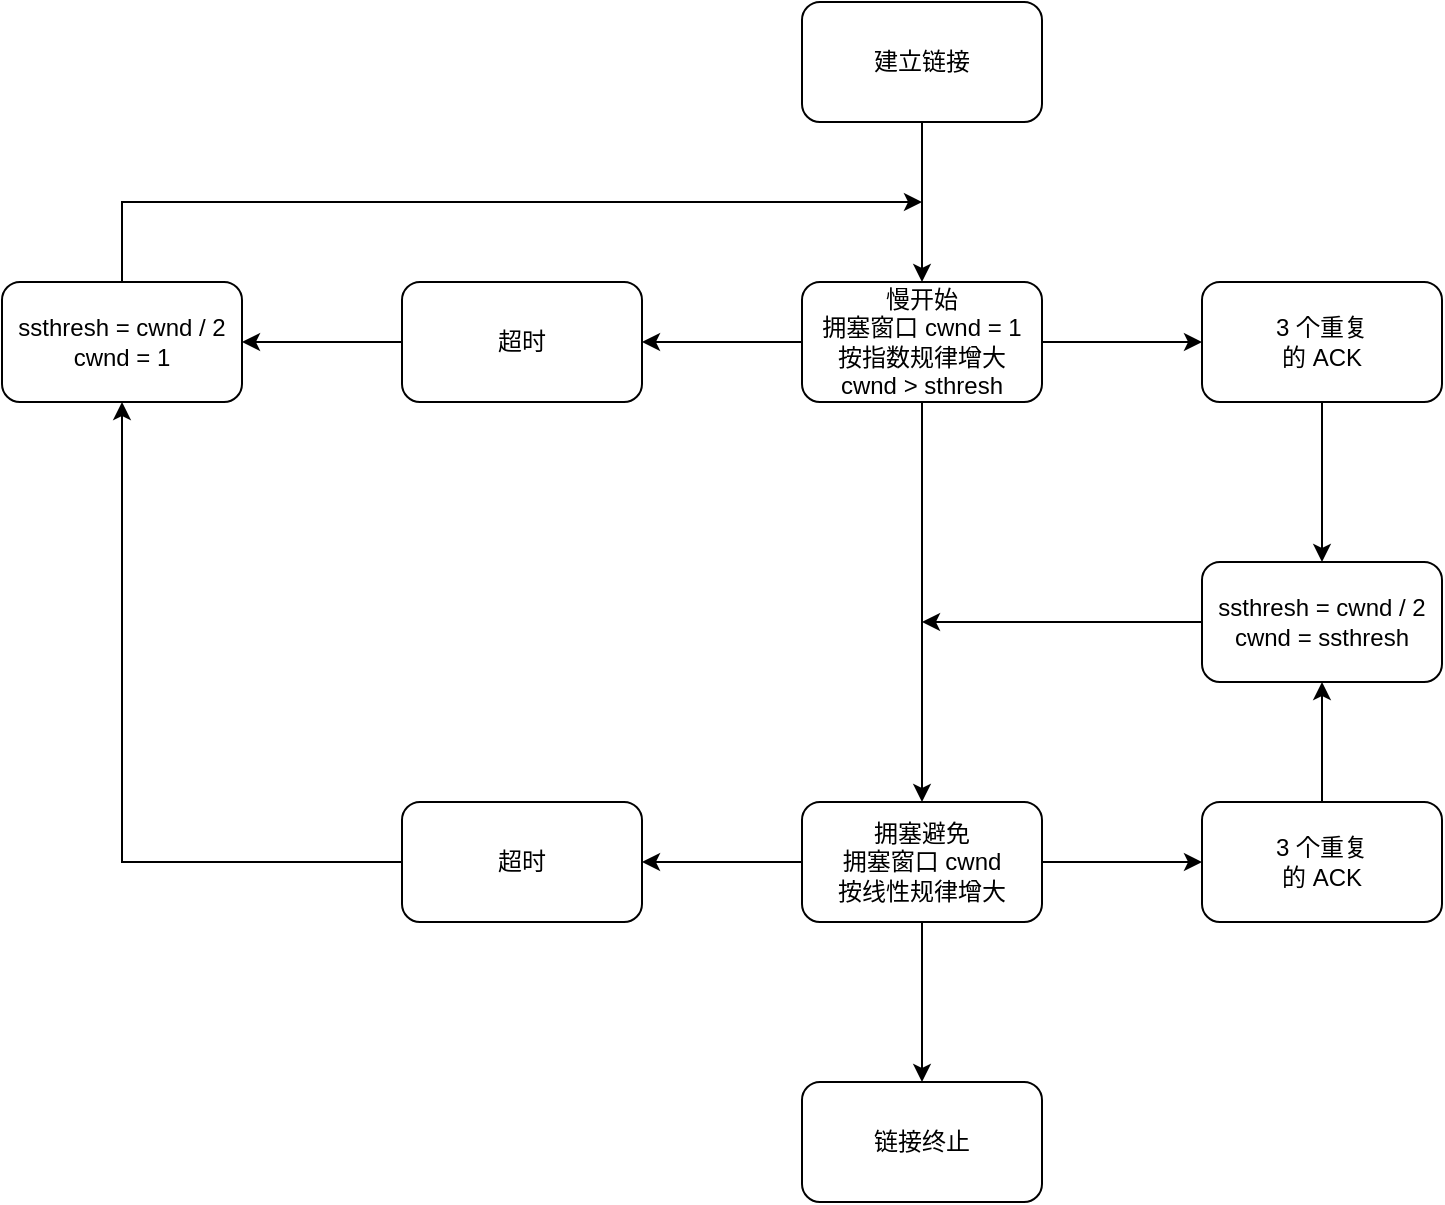 <mxfile version="14.6.13" type="device"><diagram id="LD63hLQuZ0bA04LfZtNi" name="第 1 页"><mxGraphModel dx="1088" dy="880" grid="1" gridSize="10" guides="1" tooltips="1" connect="1" arrows="1" fold="1" page="1" pageScale="1" pageWidth="827" pageHeight="1169" math="0" shadow="0"><root><mxCell id="0"/><mxCell id="1" parent="0"/><mxCell id="SzqZ0_TNW_3JASa7w78D-3" value="" style="edgeStyle=orthogonalEdgeStyle;rounded=0;orthogonalLoop=1;jettySize=auto;html=1;" edge="1" parent="1" source="SzqZ0_TNW_3JASa7w78D-1" target="SzqZ0_TNW_3JASa7w78D-2"><mxGeometry relative="1" as="geometry"/></mxCell><mxCell id="SzqZ0_TNW_3JASa7w78D-1" value="建立链接" style="rounded=1;whiteSpace=wrap;html=1;" vertex="1" parent="1"><mxGeometry x="420" y="250" width="120" height="60" as="geometry"/></mxCell><mxCell id="SzqZ0_TNW_3JASa7w78D-5" value="" style="edgeStyle=orthogonalEdgeStyle;rounded=0;orthogonalLoop=1;jettySize=auto;html=1;" edge="1" parent="1" source="SzqZ0_TNW_3JASa7w78D-2" target="SzqZ0_TNW_3JASa7w78D-4"><mxGeometry relative="1" as="geometry"/></mxCell><mxCell id="SzqZ0_TNW_3JASa7w78D-10" value="" style="edgeStyle=orthogonalEdgeStyle;rounded=0;orthogonalLoop=1;jettySize=auto;html=1;" edge="1" parent="1" source="SzqZ0_TNW_3JASa7w78D-2" target="SzqZ0_TNW_3JASa7w78D-9"><mxGeometry relative="1" as="geometry"/></mxCell><mxCell id="SzqZ0_TNW_3JASa7w78D-14" value="" style="edgeStyle=orthogonalEdgeStyle;rounded=0;orthogonalLoop=1;jettySize=auto;html=1;" edge="1" parent="1" source="SzqZ0_TNW_3JASa7w78D-2" target="SzqZ0_TNW_3JASa7w78D-13"><mxGeometry relative="1" as="geometry"/></mxCell><mxCell id="SzqZ0_TNW_3JASa7w78D-2" value="慢开始&lt;br&gt;&lt;div&gt;&lt;span&gt;拥塞窗口 &lt;/span&gt;cwnd&amp;nbsp;=&amp;nbsp;1&lt;/div&gt;&lt;p style=&quot;margin-top: 0pt ; margin-bottom: 0pt ; direction: ltr ; unicode-bidi: embed ; vertical-align: baseline&quot;&gt;按指数规律增大&lt;/p&gt;&lt;p style=&quot;margin-top: 0pt ; margin-bottom: 0pt ; direction: ltr ; unicode-bidi: embed ; vertical-align: baseline&quot;&gt;cwnd &amp;gt; sthresh&lt;/p&gt;" style="whiteSpace=wrap;html=1;rounded=1;" vertex="1" parent="1"><mxGeometry x="420" y="390" width="120" height="60" as="geometry"/></mxCell><mxCell id="SzqZ0_TNW_3JASa7w78D-7" value="" style="edgeStyle=orthogonalEdgeStyle;rounded=0;orthogonalLoop=1;jettySize=auto;html=1;" edge="1" parent="1" source="SzqZ0_TNW_3JASa7w78D-4" target="SzqZ0_TNW_3JASa7w78D-6"><mxGeometry relative="1" as="geometry"/></mxCell><mxCell id="SzqZ0_TNW_3JASa7w78D-4" value="超时" style="whiteSpace=wrap;html=1;rounded=1;" vertex="1" parent="1"><mxGeometry x="220" y="390" width="120" height="60" as="geometry"/></mxCell><mxCell id="SzqZ0_TNW_3JASa7w78D-8" style="edgeStyle=orthogonalEdgeStyle;rounded=0;orthogonalLoop=1;jettySize=auto;html=1;" edge="1" parent="1" source="SzqZ0_TNW_3JASa7w78D-6"><mxGeometry relative="1" as="geometry"><mxPoint x="480" y="350" as="targetPoint"/><Array as="points"><mxPoint x="80" y="350"/><mxPoint x="480" y="350"/></Array></mxGeometry></mxCell><mxCell id="SzqZ0_TNW_3JASa7w78D-6" value="&lt;p style=&quot;margin-top: 0pt ; margin-bottom: 0pt ; direction: ltr ; unicode-bidi: embed ; vertical-align: baseline&quot;&gt;ssthresh = cwnd / 2&lt;/p&gt;&lt;span&gt;cwnd&lt;/span&gt;&lt;span&gt; = 1&lt;/span&gt;" style="whiteSpace=wrap;html=1;rounded=1;" vertex="1" parent="1"><mxGeometry x="20" y="390" width="120" height="60" as="geometry"/></mxCell><mxCell id="SzqZ0_TNW_3JASa7w78D-12" value="" style="edgeStyle=orthogonalEdgeStyle;rounded=0;orthogonalLoop=1;jettySize=auto;html=1;" edge="1" parent="1" source="SzqZ0_TNW_3JASa7w78D-9" target="SzqZ0_TNW_3JASa7w78D-11"><mxGeometry relative="1" as="geometry"/></mxCell><mxCell id="SzqZ0_TNW_3JASa7w78D-9" value="&lt;p style=&quot;margin-top: 0pt ; margin-bottom: 0pt ; direction: ltr ; unicode-bidi: embed ; vertical-align: baseline&quot;&gt;3 个重复&lt;/p&gt;&lt;span&gt;的 ACK&lt;/span&gt;" style="whiteSpace=wrap;html=1;rounded=1;" vertex="1" parent="1"><mxGeometry x="620" y="390" width="120" height="60" as="geometry"/></mxCell><mxCell id="SzqZ0_TNW_3JASa7w78D-17" style="edgeStyle=orthogonalEdgeStyle;rounded=0;orthogonalLoop=1;jettySize=auto;html=1;" edge="1" parent="1" source="SzqZ0_TNW_3JASa7w78D-11"><mxGeometry relative="1" as="geometry"><mxPoint x="480" y="560" as="targetPoint"/></mxGeometry></mxCell><mxCell id="SzqZ0_TNW_3JASa7w78D-11" value="&lt;p style=&quot;margin-top: 0pt ; margin-bottom: 0pt ; direction: ltr ; unicode-bidi: embed ; vertical-align: baseline&quot;&gt;ssthresh = cwnd / 2&lt;/p&gt;&lt;span&gt;cwnd = ssthresh&lt;/span&gt;" style="whiteSpace=wrap;html=1;rounded=1;" vertex="1" parent="1"><mxGeometry x="620" y="530" width="120" height="60" as="geometry"/></mxCell><mxCell id="SzqZ0_TNW_3JASa7w78D-19" style="edgeStyle=orthogonalEdgeStyle;rounded=0;orthogonalLoop=1;jettySize=auto;html=1;" edge="1" parent="1" source="SzqZ0_TNW_3JASa7w78D-13" target="SzqZ0_TNW_3JASa7w78D-18"><mxGeometry relative="1" as="geometry"/></mxCell><mxCell id="SzqZ0_TNW_3JASa7w78D-22" style="edgeStyle=orthogonalEdgeStyle;rounded=0;orthogonalLoop=1;jettySize=auto;html=1;" edge="1" parent="1" source="SzqZ0_TNW_3JASa7w78D-13" target="SzqZ0_TNW_3JASa7w78D-21"><mxGeometry relative="1" as="geometry"/></mxCell><mxCell id="SzqZ0_TNW_3JASa7w78D-25" value="" style="edgeStyle=orthogonalEdgeStyle;rounded=0;orthogonalLoop=1;jettySize=auto;html=1;" edge="1" parent="1" source="SzqZ0_TNW_3JASa7w78D-13" target="SzqZ0_TNW_3JASa7w78D-24"><mxGeometry relative="1" as="geometry"/></mxCell><mxCell id="SzqZ0_TNW_3JASa7w78D-13" value="&lt;p style=&quot;margin-top: 0pt ; margin-bottom: 0pt ; direction: ltr ; unicode-bidi: embed ; vertical-align: baseline&quot;&gt;拥塞避免&lt;/p&gt;&lt;p style=&quot;margin-top: 0pt ; margin-bottom: 0pt ; direction: ltr ; unicode-bidi: embed ; vertical-align: baseline&quot;&gt;拥塞窗口 cwnd&lt;/p&gt;&lt;p style=&quot;margin-top: 0pt ; margin-bottom: 0pt ; direction: ltr ; unicode-bidi: embed ; vertical-align: baseline&quot;&gt;按线性规律增大&lt;/p&gt;" style="whiteSpace=wrap;html=1;rounded=1;" vertex="1" parent="1"><mxGeometry x="420" y="650" width="120" height="60" as="geometry"/></mxCell><mxCell id="SzqZ0_TNW_3JASa7w78D-20" style="edgeStyle=orthogonalEdgeStyle;rounded=0;orthogonalLoop=1;jettySize=auto;html=1;" edge="1" parent="1" source="SzqZ0_TNW_3JASa7w78D-18" target="SzqZ0_TNW_3JASa7w78D-11"><mxGeometry relative="1" as="geometry"/></mxCell><mxCell id="SzqZ0_TNW_3JASa7w78D-18" value="&lt;p style=&quot;margin-top: 0pt ; margin-bottom: 0pt ; direction: ltr ; unicode-bidi: embed ; vertical-align: baseline&quot;&gt;3 个重复&lt;/p&gt;&lt;span&gt;的 ACK&lt;/span&gt;" style="whiteSpace=wrap;html=1;rounded=1;" vertex="1" parent="1"><mxGeometry x="620" y="650" width="120" height="60" as="geometry"/></mxCell><mxCell id="SzqZ0_TNW_3JASa7w78D-23" style="edgeStyle=orthogonalEdgeStyle;rounded=0;orthogonalLoop=1;jettySize=auto;html=1;" edge="1" parent="1" source="SzqZ0_TNW_3JASa7w78D-21" target="SzqZ0_TNW_3JASa7w78D-6"><mxGeometry relative="1" as="geometry"/></mxCell><mxCell id="SzqZ0_TNW_3JASa7w78D-21" value="超时" style="whiteSpace=wrap;html=1;rounded=1;" vertex="1" parent="1"><mxGeometry x="220" y="650" width="120" height="60" as="geometry"/></mxCell><mxCell id="SzqZ0_TNW_3JASa7w78D-24" value="链接终止" style="whiteSpace=wrap;html=1;rounded=1;" vertex="1" parent="1"><mxGeometry x="420" y="790" width="120" height="60" as="geometry"/></mxCell></root></mxGraphModel></diagram></mxfile>